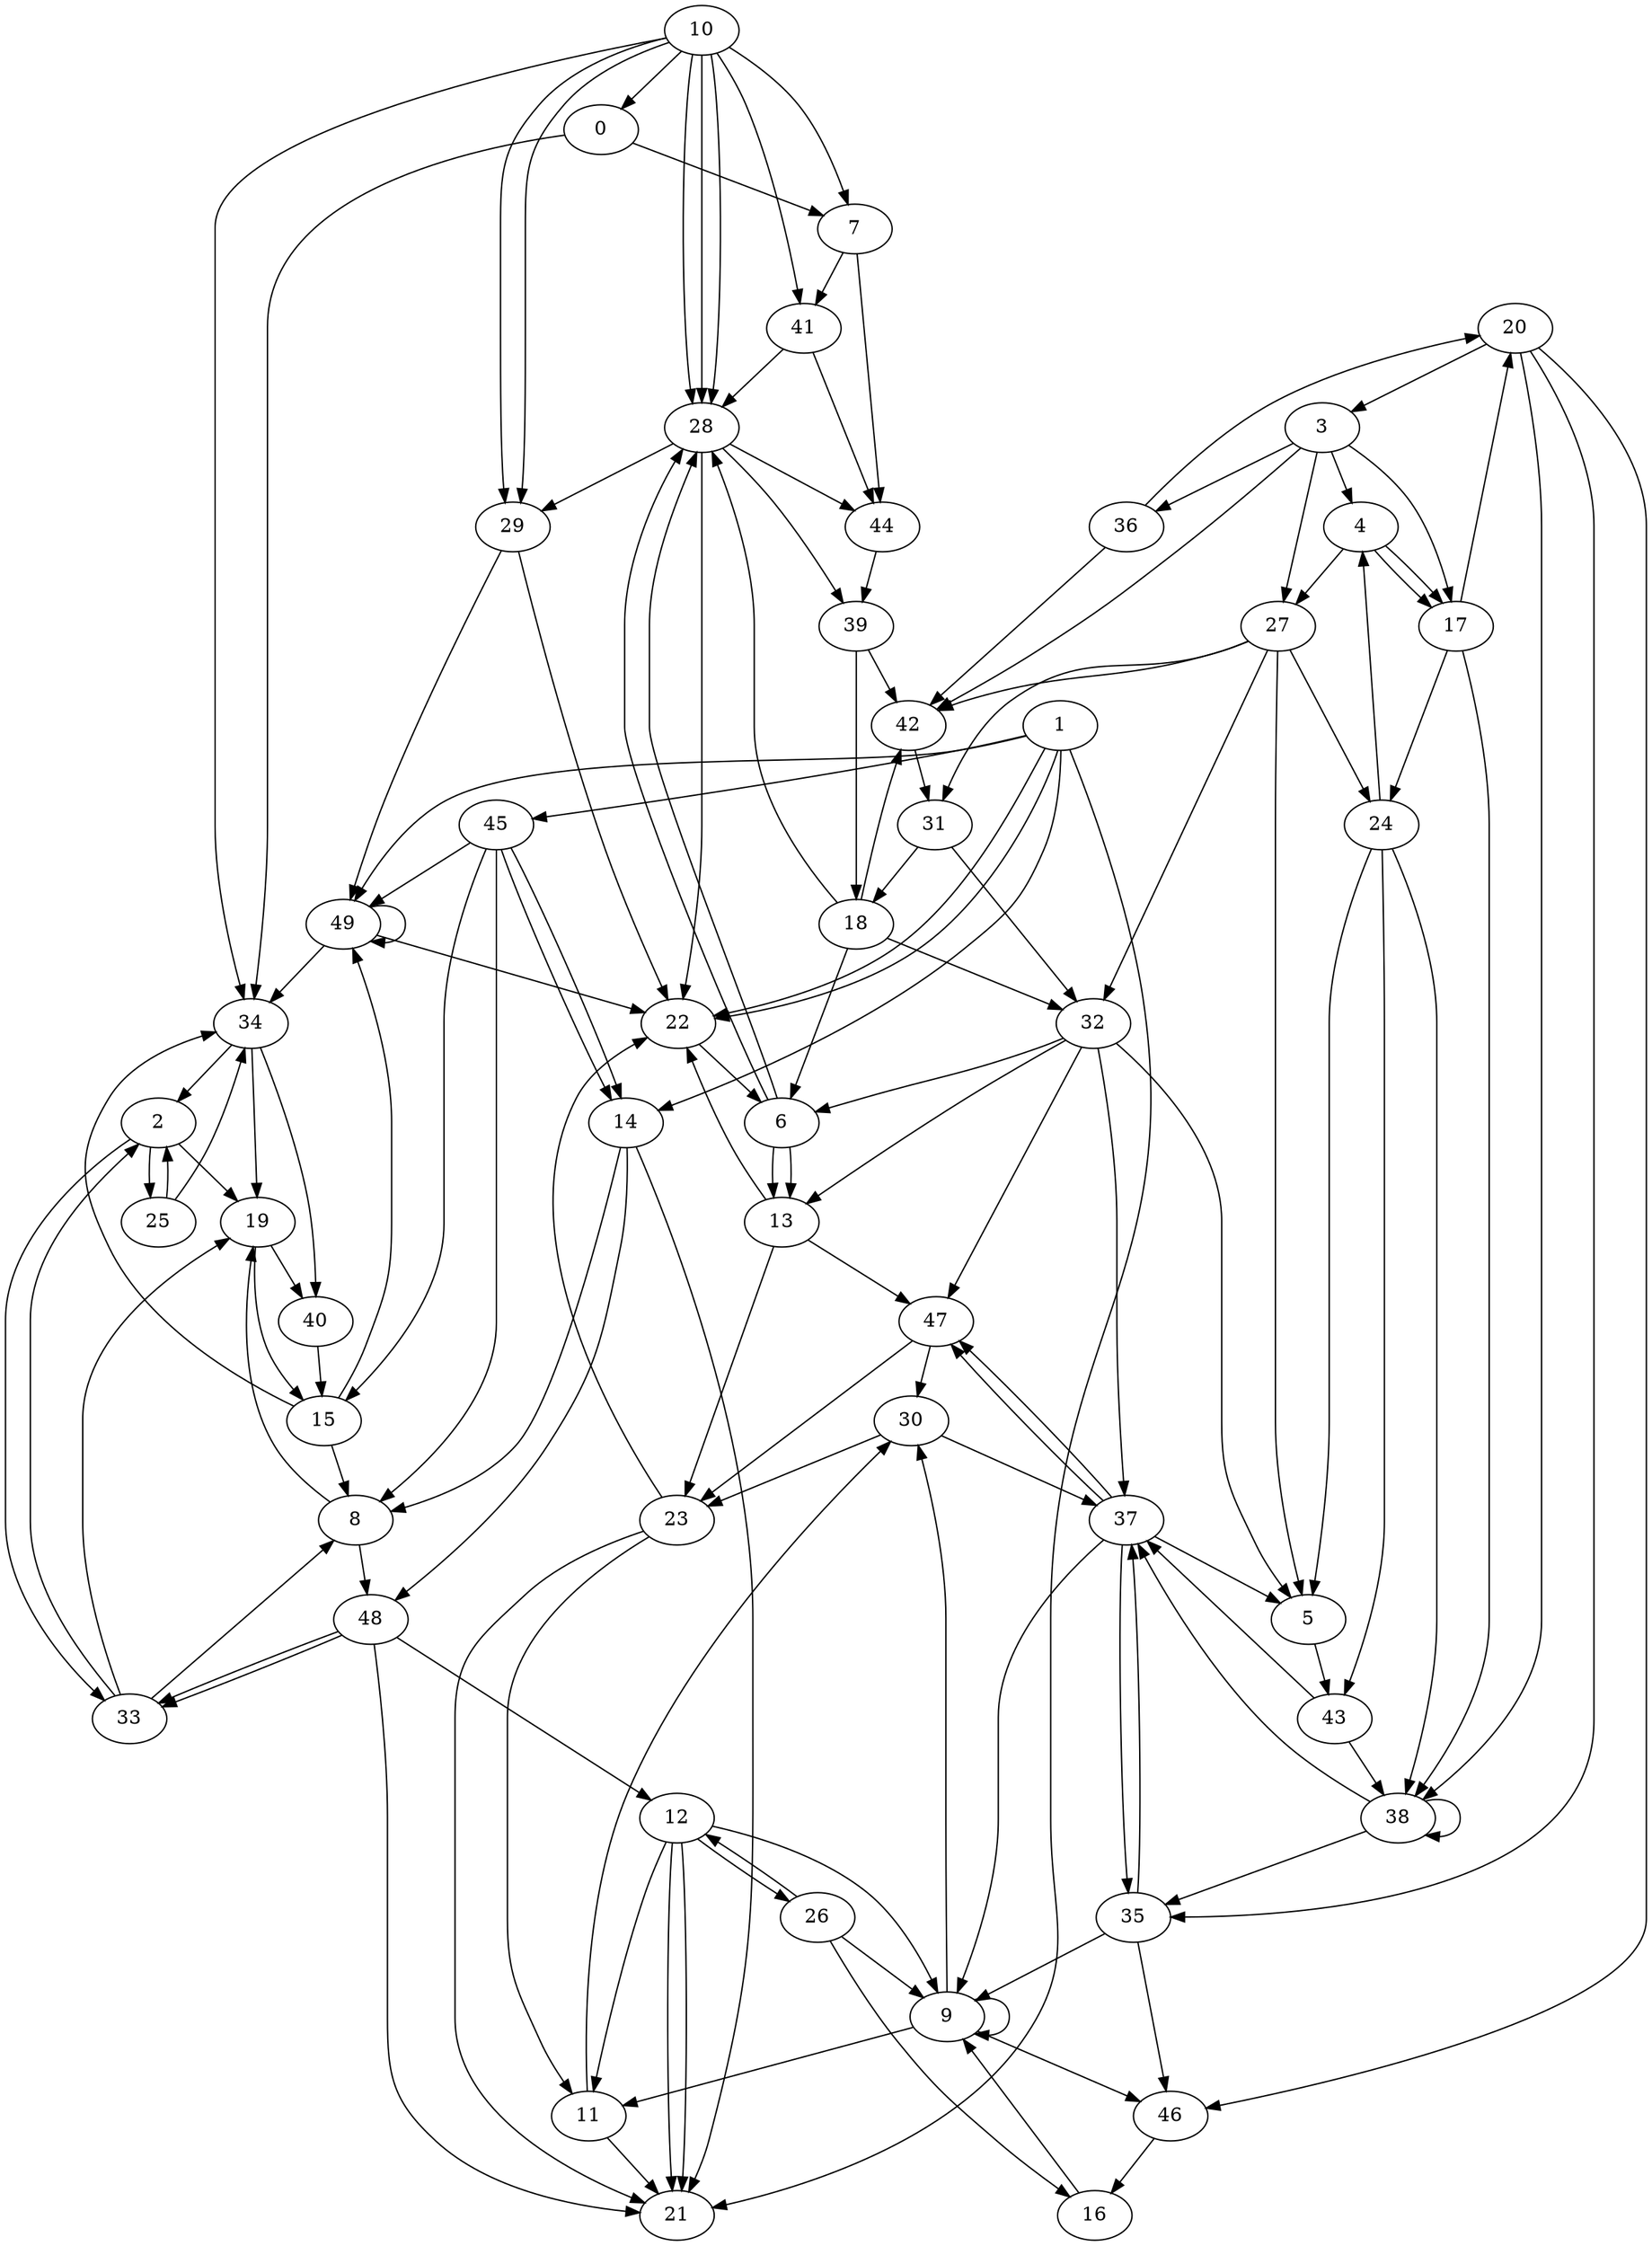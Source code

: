 digraph G {
  0 -> 7;
  0 -> 34;
  1 -> 14;
  1 -> 45;
  1 -> 21;
  1 -> 22;
  1 -> 22;
  1 -> 49;
  2 -> 19;
  2 -> 25;
  2 -> 33;
  3 -> 4;
  3 -> 17;
  3 -> 27;
  3 -> 36;
  3 -> 42;
  4 -> 17;
  4 -> 17;
  4 -> 27;
  5 -> 43;
  6 -> 13;
  6 -> 13;
  6 -> 28;
  6 -> 28;
  7 -> 41;
  7 -> 44;
  8 -> 19;
  8 -> 48;
  9 -> 9;
  9 -> 11;
  9 -> 30;
  9 -> 46;
  10 -> 0;
  10 -> 7;
  10 -> 28;
  10 -> 28;
  10 -> 28;
  10 -> 29;
  10 -> 29;
  10 -> 34;
  10 -> 41;
  11 -> 21;
  11 -> 30;
  12 -> 9;
  12 -> 11;
  12 -> 21;
  12 -> 21;
  12 -> 26;
  13 -> 22;
  13 -> 23;
  13 -> 47;
  14 -> 8;
  14 -> 21;
  14 -> 48;
  15 -> 8;
  15 -> 34;
  15 -> 49;
  16 -> 9;
  17 -> 20;
  17 -> 24;
  17 -> 38;
  18 -> 6;
  18 -> 28;
  18 -> 32;
  18 -> 42;
  19 -> 15;
  19 -> 40;
  20 -> 3;
  20 -> 35;
  20 -> 38;
  20 -> 46;
  22 -> 6;
  23 -> 11;
  23 -> 21;
  23 -> 22;
  24 -> 4;
  24 -> 5;
  24 -> 38;
  24 -> 43;
  25 -> 2;
  25 -> 34;
  26 -> 9;
  26 -> 12;
  26 -> 16;
  27 -> 5;
  27 -> 24;
  27 -> 32;
  27 -> 31;
  27 -> 42;
  28 -> 22;
  28 -> 29;
  28 -> 39;
  28 -> 44;
  29 -> 22;
  29 -> 49;
  30 -> 23;
  30 -> 37;
  31 -> 18;
  31 -> 32;
  32 -> 5;
  32 -> 6;
  32 -> 13;
  32 -> 37;
  32 -> 47;
  33 -> 2;
  33 -> 8;
  33 -> 19;
  34 -> 2;
  34 -> 19;
  34 -> 40;
  35 -> 9;
  35 -> 37;
  35 -> 46;
  36 -> 20;
  36 -> 42;
  37 -> 5;
  37 -> 9;
  37 -> 35;
  37 -> 47;
  37 -> 47;
  38 -> 35;
  38 -> 37;
  38 -> 38;
  39 -> 18;
  39 -> 42;
  40 -> 15;
  41 -> 28;
  41 -> 44;
  42 -> 31;
  43 -> 37;
  43 -> 38;
  44 -> 39;
  45 -> 8;
  45 -> 14;
  45 -> 14;
  45 -> 15;
  45 -> 49;
  46 -> 16;
  47 -> 23;
  47 -> 30;
  48 -> 12;
  48 -> 21;
  48 -> 33;
  48 -> 33;
  49 -> 34;
  49 -> 22;
  49 -> 49;
}
